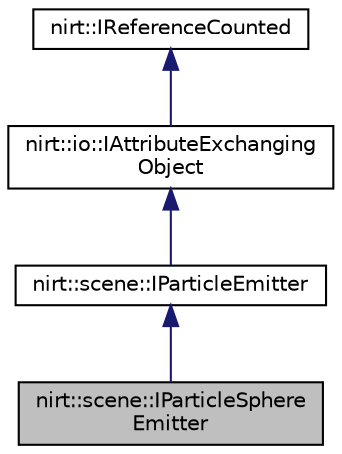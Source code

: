 digraph "nirt::scene::IParticleSphereEmitter"
{
 // LATEX_PDF_SIZE
  edge [fontname="Helvetica",fontsize="10",labelfontname="Helvetica",labelfontsize="10"];
  node [fontname="Helvetica",fontsize="10",shape=record];
  Node1 [label="nirt::scene::IParticleSphere\lEmitter",height=0.2,width=0.4,color="black", fillcolor="grey75", style="filled", fontcolor="black",tooltip="A particle emitter which emits from a spherical space."];
  Node2 -> Node1 [dir="back",color="midnightblue",fontsize="10",style="solid",fontname="Helvetica"];
  Node2 [label="nirt::scene::IParticleEmitter",height=0.2,width=0.4,color="black", fillcolor="white", style="filled",URL="$classnirt_1_1scene_1_1IParticleEmitter.html",tooltip="A particle emitter for using with particle systems."];
  Node3 -> Node2 [dir="back",color="midnightblue",fontsize="10",style="solid",fontname="Helvetica"];
  Node3 [label="nirt::io::IAttributeExchanging\lObject",height=0.2,width=0.4,color="black", fillcolor="white", style="filled",URL="$classnirt_1_1io_1_1IAttributeExchangingObject.html",tooltip="An object which is able to serialize and deserialize its attributes into an attributes object."];
  Node4 -> Node3 [dir="back",color="midnightblue",fontsize="10",style="solid",fontname="Helvetica"];
  Node4 [label="nirt::IReferenceCounted",height=0.2,width=0.4,color="black", fillcolor="white", style="filled",URL="$classnirt_1_1IReferenceCounted.html",tooltip="Base class of most objects of the Nirtcpp Engine."];
}
